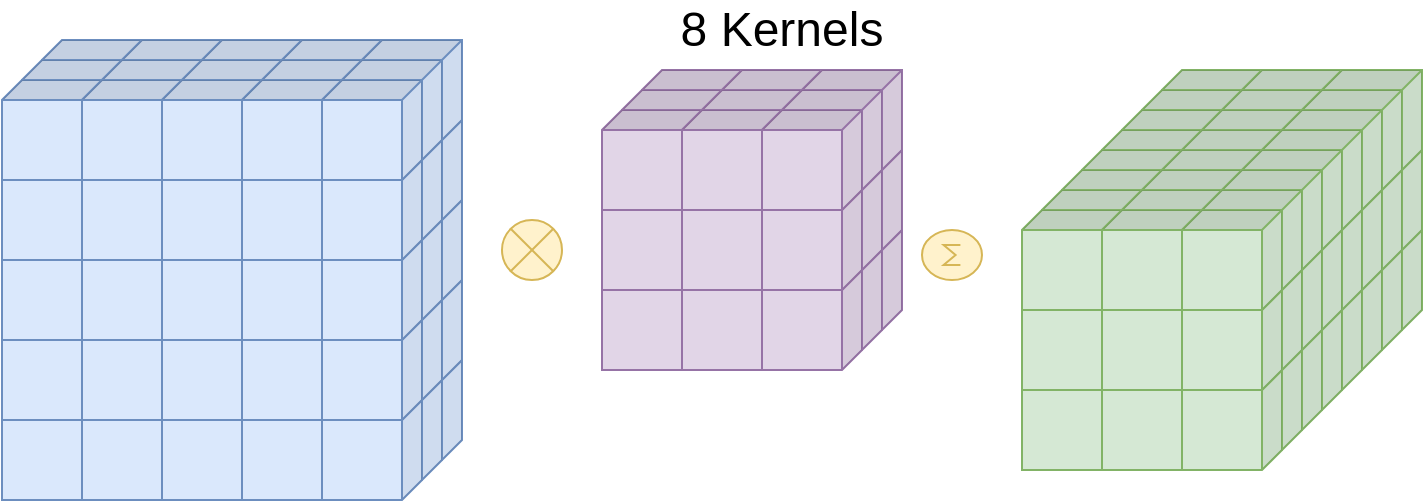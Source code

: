 <mxfile version="22.1.17" type="device">
  <diagram name="Seite-1" id="zmKzF6OxXrMTUGsFJJyH">
    <mxGraphModel dx="1345" dy="816" grid="1" gridSize="10" guides="1" tooltips="1" connect="1" arrows="1" fold="1" page="1" pageScale="1" pageWidth="827" pageHeight="1169" math="0" shadow="0">
      <root>
        <mxCell id="0" />
        <mxCell id="1" parent="0" />
        <mxCell id="i4n7vAegHaeL9RhwAYNJ-2" value="" style="shape=cube;whiteSpace=wrap;html=1;boundedLbl=1;backgroundOutline=1;darkOpacity=0.05;darkOpacity2=0.1;size=10;rotation=90;fillColor=#dae8fc;strokeColor=#6c8ebf;" vertex="1" parent="1">
          <mxGeometry x="220" y="230" width="50" height="50" as="geometry" />
        </mxCell>
        <mxCell id="i4n7vAegHaeL9RhwAYNJ-3" value="" style="shape=cube;whiteSpace=wrap;html=1;boundedLbl=1;backgroundOutline=1;darkOpacity=0.05;darkOpacity2=0.1;size=10;rotation=90;fillColor=#dae8fc;strokeColor=#6c8ebf;" vertex="1" parent="1">
          <mxGeometry x="260" y="230" width="50" height="50" as="geometry" />
        </mxCell>
        <mxCell id="i4n7vAegHaeL9RhwAYNJ-4" value="" style="shape=cube;whiteSpace=wrap;html=1;boundedLbl=1;backgroundOutline=1;darkOpacity=0.05;darkOpacity2=0.1;size=10;rotation=90;fillColor=#dae8fc;strokeColor=#6c8ebf;" vertex="1" parent="1">
          <mxGeometry x="300" y="230" width="50" height="50" as="geometry" />
        </mxCell>
        <mxCell id="i4n7vAegHaeL9RhwAYNJ-5" value="" style="shape=cube;whiteSpace=wrap;html=1;boundedLbl=1;backgroundOutline=1;darkOpacity=0.05;darkOpacity2=0.1;size=10;rotation=90;fillColor=#dae8fc;strokeColor=#6c8ebf;" vertex="1" parent="1">
          <mxGeometry x="340" y="230" width="50" height="50" as="geometry" />
        </mxCell>
        <mxCell id="i4n7vAegHaeL9RhwAYNJ-6" value="" style="shape=cube;whiteSpace=wrap;html=1;boundedLbl=1;backgroundOutline=1;darkOpacity=0.05;darkOpacity2=0.1;size=10;rotation=90;fillColor=#dae8fc;strokeColor=#6c8ebf;" vertex="1" parent="1">
          <mxGeometry x="380" y="230" width="50" height="50" as="geometry" />
        </mxCell>
        <mxCell id="i4n7vAegHaeL9RhwAYNJ-7" value="" style="shape=cube;whiteSpace=wrap;html=1;boundedLbl=1;backgroundOutline=1;darkOpacity=0.05;darkOpacity2=0.1;size=10;rotation=90;fillColor=#dae8fc;strokeColor=#6c8ebf;" vertex="1" parent="1">
          <mxGeometry x="220" y="190" width="50" height="50" as="geometry" />
        </mxCell>
        <mxCell id="i4n7vAegHaeL9RhwAYNJ-8" value="" style="shape=cube;whiteSpace=wrap;html=1;boundedLbl=1;backgroundOutline=1;darkOpacity=0.05;darkOpacity2=0.1;size=10;rotation=90;fillColor=#dae8fc;strokeColor=#6c8ebf;" vertex="1" parent="1">
          <mxGeometry x="260" y="190" width="50" height="50" as="geometry" />
        </mxCell>
        <mxCell id="i4n7vAegHaeL9RhwAYNJ-9" value="" style="shape=cube;whiteSpace=wrap;html=1;boundedLbl=1;backgroundOutline=1;darkOpacity=0.05;darkOpacity2=0.1;size=10;rotation=90;fillColor=#dae8fc;strokeColor=#6c8ebf;" vertex="1" parent="1">
          <mxGeometry x="300" y="190" width="50" height="50" as="geometry" />
        </mxCell>
        <mxCell id="i4n7vAegHaeL9RhwAYNJ-10" value="" style="shape=cube;whiteSpace=wrap;html=1;boundedLbl=1;backgroundOutline=1;darkOpacity=0.05;darkOpacity2=0.1;size=10;rotation=90;fillColor=#dae8fc;strokeColor=#6c8ebf;" vertex="1" parent="1">
          <mxGeometry x="340" y="190" width="50" height="50" as="geometry" />
        </mxCell>
        <mxCell id="i4n7vAegHaeL9RhwAYNJ-11" value="" style="shape=cube;whiteSpace=wrap;html=1;boundedLbl=1;backgroundOutline=1;darkOpacity=0.05;darkOpacity2=0.1;size=10;rotation=90;fillColor=#dae8fc;strokeColor=#6c8ebf;" vertex="1" parent="1">
          <mxGeometry x="380" y="190" width="50" height="50" as="geometry" />
        </mxCell>
        <mxCell id="i4n7vAegHaeL9RhwAYNJ-12" value="" style="shape=cube;whiteSpace=wrap;html=1;boundedLbl=1;backgroundOutline=1;darkOpacity=0.05;darkOpacity2=0.1;size=10;rotation=90;fillColor=#dae8fc;strokeColor=#6c8ebf;" vertex="1" parent="1">
          <mxGeometry x="220" y="150" width="50" height="50" as="geometry" />
        </mxCell>
        <mxCell id="i4n7vAegHaeL9RhwAYNJ-13" value="" style="shape=cube;whiteSpace=wrap;html=1;boundedLbl=1;backgroundOutline=1;darkOpacity=0.05;darkOpacity2=0.1;size=10;rotation=90;fillColor=#dae8fc;strokeColor=#6c8ebf;" vertex="1" parent="1">
          <mxGeometry x="260" y="150" width="50" height="50" as="geometry" />
        </mxCell>
        <mxCell id="i4n7vAegHaeL9RhwAYNJ-14" value="" style="shape=cube;whiteSpace=wrap;html=1;boundedLbl=1;backgroundOutline=1;darkOpacity=0.05;darkOpacity2=0.1;size=10;rotation=90;fillColor=#dae8fc;strokeColor=#6c8ebf;" vertex="1" parent="1">
          <mxGeometry x="300" y="150" width="50" height="50" as="geometry" />
        </mxCell>
        <mxCell id="i4n7vAegHaeL9RhwAYNJ-15" value="" style="shape=cube;whiteSpace=wrap;html=1;boundedLbl=1;backgroundOutline=1;darkOpacity=0.05;darkOpacity2=0.1;size=10;rotation=90;fillColor=#dae8fc;strokeColor=#6c8ebf;" vertex="1" parent="1">
          <mxGeometry x="340" y="150" width="50" height="50" as="geometry" />
        </mxCell>
        <mxCell id="i4n7vAegHaeL9RhwAYNJ-16" value="" style="shape=cube;whiteSpace=wrap;html=1;boundedLbl=1;backgroundOutline=1;darkOpacity=0.05;darkOpacity2=0.1;size=10;rotation=90;fillColor=#dae8fc;strokeColor=#6c8ebf;" vertex="1" parent="1">
          <mxGeometry x="380" y="150" width="50" height="50" as="geometry" />
        </mxCell>
        <mxCell id="i4n7vAegHaeL9RhwAYNJ-17" value="" style="shape=cube;whiteSpace=wrap;html=1;boundedLbl=1;backgroundOutline=1;darkOpacity=0.05;darkOpacity2=0.1;size=10;rotation=90;fillColor=#dae8fc;strokeColor=#6c8ebf;" vertex="1" parent="1">
          <mxGeometry x="220" y="110" width="50" height="50" as="geometry" />
        </mxCell>
        <mxCell id="i4n7vAegHaeL9RhwAYNJ-18" value="" style="shape=cube;whiteSpace=wrap;html=1;boundedLbl=1;backgroundOutline=1;darkOpacity=0.05;darkOpacity2=0.1;size=10;rotation=90;fillColor=#dae8fc;strokeColor=#6c8ebf;" vertex="1" parent="1">
          <mxGeometry x="260" y="110" width="50" height="50" as="geometry" />
        </mxCell>
        <mxCell id="i4n7vAegHaeL9RhwAYNJ-19" value="" style="shape=cube;whiteSpace=wrap;html=1;boundedLbl=1;backgroundOutline=1;darkOpacity=0.05;darkOpacity2=0.1;size=10;rotation=90;fillColor=#dae8fc;strokeColor=#6c8ebf;" vertex="1" parent="1">
          <mxGeometry x="300" y="110" width="50" height="50" as="geometry" />
        </mxCell>
        <mxCell id="i4n7vAegHaeL9RhwAYNJ-20" value="" style="shape=cube;whiteSpace=wrap;html=1;boundedLbl=1;backgroundOutline=1;darkOpacity=0.05;darkOpacity2=0.1;size=10;rotation=90;fillColor=#dae8fc;strokeColor=#6c8ebf;" vertex="1" parent="1">
          <mxGeometry x="340" y="110" width="50" height="50" as="geometry" />
        </mxCell>
        <mxCell id="i4n7vAegHaeL9RhwAYNJ-21" value="" style="shape=cube;whiteSpace=wrap;html=1;boundedLbl=1;backgroundOutline=1;darkOpacity=0.05;darkOpacity2=0.1;size=10;rotation=90;fillColor=#dae8fc;strokeColor=#6c8ebf;" vertex="1" parent="1">
          <mxGeometry x="380" y="110" width="50" height="50" as="geometry" />
        </mxCell>
        <mxCell id="i4n7vAegHaeL9RhwAYNJ-22" value="" style="shape=cube;whiteSpace=wrap;html=1;boundedLbl=1;backgroundOutline=1;darkOpacity=0.05;darkOpacity2=0.1;size=10;rotation=90;fillColor=#dae8fc;strokeColor=#6c8ebf;" vertex="1" parent="1">
          <mxGeometry x="220" y="70" width="50" height="50" as="geometry" />
        </mxCell>
        <mxCell id="i4n7vAegHaeL9RhwAYNJ-23" value="" style="shape=cube;whiteSpace=wrap;html=1;boundedLbl=1;backgroundOutline=1;darkOpacity=0.05;darkOpacity2=0.1;size=10;rotation=90;fillColor=#dae8fc;strokeColor=#6c8ebf;" vertex="1" parent="1">
          <mxGeometry x="260" y="70" width="50" height="50" as="geometry" />
        </mxCell>
        <mxCell id="i4n7vAegHaeL9RhwAYNJ-24" value="" style="shape=cube;whiteSpace=wrap;html=1;boundedLbl=1;backgroundOutline=1;darkOpacity=0.05;darkOpacity2=0.1;size=10;rotation=90;fillColor=#dae8fc;strokeColor=#6c8ebf;" vertex="1" parent="1">
          <mxGeometry x="300" y="70" width="50" height="50" as="geometry" />
        </mxCell>
        <mxCell id="i4n7vAegHaeL9RhwAYNJ-25" value="" style="shape=cube;whiteSpace=wrap;html=1;boundedLbl=1;backgroundOutline=1;darkOpacity=0.05;darkOpacity2=0.1;size=10;rotation=90;fillColor=#dae8fc;strokeColor=#6c8ebf;" vertex="1" parent="1">
          <mxGeometry x="340" y="70" width="50" height="50" as="geometry" />
        </mxCell>
        <mxCell id="i4n7vAegHaeL9RhwAYNJ-26" value="" style="shape=cube;whiteSpace=wrap;html=1;boundedLbl=1;backgroundOutline=1;darkOpacity=0.05;darkOpacity2=0.1;size=10;rotation=90;fillColor=#dae8fc;strokeColor=#6c8ebf;" vertex="1" parent="1">
          <mxGeometry x="380" y="70" width="50" height="50" as="geometry" />
        </mxCell>
        <mxCell id="i4n7vAegHaeL9RhwAYNJ-27" value="" style="shape=cube;whiteSpace=wrap;html=1;boundedLbl=1;backgroundOutline=1;darkOpacity=0.05;darkOpacity2=0.1;size=10;rotation=90;fillColor=#dae8fc;strokeColor=#6c8ebf;" vertex="1" parent="1">
          <mxGeometry x="210" y="240" width="50" height="50" as="geometry" />
        </mxCell>
        <mxCell id="i4n7vAegHaeL9RhwAYNJ-28" value="" style="shape=cube;whiteSpace=wrap;html=1;boundedLbl=1;backgroundOutline=1;darkOpacity=0.05;darkOpacity2=0.1;size=10;rotation=90;fillColor=#dae8fc;strokeColor=#6c8ebf;" vertex="1" parent="1">
          <mxGeometry x="250" y="240" width="50" height="50" as="geometry" />
        </mxCell>
        <mxCell id="i4n7vAegHaeL9RhwAYNJ-29" value="" style="shape=cube;whiteSpace=wrap;html=1;boundedLbl=1;backgroundOutline=1;darkOpacity=0.05;darkOpacity2=0.1;size=10;rotation=90;fillColor=#dae8fc;strokeColor=#6c8ebf;" vertex="1" parent="1">
          <mxGeometry x="290" y="240" width="50" height="50" as="geometry" />
        </mxCell>
        <mxCell id="i4n7vAegHaeL9RhwAYNJ-30" value="" style="shape=cube;whiteSpace=wrap;html=1;boundedLbl=1;backgroundOutline=1;darkOpacity=0.05;darkOpacity2=0.1;size=10;rotation=90;fillColor=#dae8fc;strokeColor=#6c8ebf;" vertex="1" parent="1">
          <mxGeometry x="330" y="240" width="50" height="50" as="geometry" />
        </mxCell>
        <mxCell id="i4n7vAegHaeL9RhwAYNJ-31" value="" style="shape=cube;whiteSpace=wrap;html=1;boundedLbl=1;backgroundOutline=1;darkOpacity=0.05;darkOpacity2=0.1;size=10;rotation=90;fillColor=#dae8fc;strokeColor=#6c8ebf;" vertex="1" parent="1">
          <mxGeometry x="370" y="240" width="50" height="50" as="geometry" />
        </mxCell>
        <mxCell id="i4n7vAegHaeL9RhwAYNJ-32" value="" style="shape=cube;whiteSpace=wrap;html=1;boundedLbl=1;backgroundOutline=1;darkOpacity=0.05;darkOpacity2=0.1;size=10;rotation=90;fillColor=#dae8fc;strokeColor=#6c8ebf;" vertex="1" parent="1">
          <mxGeometry x="210" y="200" width="50" height="50" as="geometry" />
        </mxCell>
        <mxCell id="i4n7vAegHaeL9RhwAYNJ-33" value="" style="shape=cube;whiteSpace=wrap;html=1;boundedLbl=1;backgroundOutline=1;darkOpacity=0.05;darkOpacity2=0.1;size=10;rotation=90;fillColor=#dae8fc;strokeColor=#6c8ebf;" vertex="1" parent="1">
          <mxGeometry x="250" y="200" width="50" height="50" as="geometry" />
        </mxCell>
        <mxCell id="i4n7vAegHaeL9RhwAYNJ-34" value="" style="shape=cube;whiteSpace=wrap;html=1;boundedLbl=1;backgroundOutline=1;darkOpacity=0.05;darkOpacity2=0.1;size=10;rotation=90;fillColor=#dae8fc;strokeColor=#6c8ebf;" vertex="1" parent="1">
          <mxGeometry x="290" y="200" width="50" height="50" as="geometry" />
        </mxCell>
        <mxCell id="i4n7vAegHaeL9RhwAYNJ-35" value="" style="shape=cube;whiteSpace=wrap;html=1;boundedLbl=1;backgroundOutline=1;darkOpacity=0.05;darkOpacity2=0.1;size=10;rotation=90;fillColor=#dae8fc;strokeColor=#6c8ebf;" vertex="1" parent="1">
          <mxGeometry x="330" y="200" width="50" height="50" as="geometry" />
        </mxCell>
        <mxCell id="i4n7vAegHaeL9RhwAYNJ-36" value="" style="shape=cube;whiteSpace=wrap;html=1;boundedLbl=1;backgroundOutline=1;darkOpacity=0.05;darkOpacity2=0.1;size=10;rotation=90;fillColor=#dae8fc;strokeColor=#6c8ebf;" vertex="1" parent="1">
          <mxGeometry x="370" y="200" width="50" height="50" as="geometry" />
        </mxCell>
        <mxCell id="i4n7vAegHaeL9RhwAYNJ-37" value="" style="shape=cube;whiteSpace=wrap;html=1;boundedLbl=1;backgroundOutline=1;darkOpacity=0.05;darkOpacity2=0.1;size=10;rotation=90;fillColor=#dae8fc;strokeColor=#6c8ebf;" vertex="1" parent="1">
          <mxGeometry x="210" y="160" width="50" height="50" as="geometry" />
        </mxCell>
        <mxCell id="i4n7vAegHaeL9RhwAYNJ-38" value="" style="shape=cube;whiteSpace=wrap;html=1;boundedLbl=1;backgroundOutline=1;darkOpacity=0.05;darkOpacity2=0.1;size=10;rotation=90;fillColor=#dae8fc;strokeColor=#6c8ebf;" vertex="1" parent="1">
          <mxGeometry x="250" y="160" width="50" height="50" as="geometry" />
        </mxCell>
        <mxCell id="i4n7vAegHaeL9RhwAYNJ-39" value="" style="shape=cube;whiteSpace=wrap;html=1;boundedLbl=1;backgroundOutline=1;darkOpacity=0.05;darkOpacity2=0.1;size=10;rotation=90;fillColor=#dae8fc;strokeColor=#6c8ebf;" vertex="1" parent="1">
          <mxGeometry x="290" y="160" width="50" height="50" as="geometry" />
        </mxCell>
        <mxCell id="i4n7vAegHaeL9RhwAYNJ-40" value="" style="shape=cube;whiteSpace=wrap;html=1;boundedLbl=1;backgroundOutline=1;darkOpacity=0.05;darkOpacity2=0.1;size=10;rotation=90;fillColor=#dae8fc;strokeColor=#6c8ebf;" vertex="1" parent="1">
          <mxGeometry x="330" y="160" width="50" height="50" as="geometry" />
        </mxCell>
        <mxCell id="i4n7vAegHaeL9RhwAYNJ-41" value="" style="shape=cube;whiteSpace=wrap;html=1;boundedLbl=1;backgroundOutline=1;darkOpacity=0.05;darkOpacity2=0.1;size=10;rotation=90;fillColor=#dae8fc;strokeColor=#6c8ebf;" vertex="1" parent="1">
          <mxGeometry x="370" y="160" width="50" height="50" as="geometry" />
        </mxCell>
        <mxCell id="i4n7vAegHaeL9RhwAYNJ-42" value="" style="shape=cube;whiteSpace=wrap;html=1;boundedLbl=1;backgroundOutline=1;darkOpacity=0.05;darkOpacity2=0.1;size=10;rotation=90;fillColor=#dae8fc;strokeColor=#6c8ebf;" vertex="1" parent="1">
          <mxGeometry x="210" y="120" width="50" height="50" as="geometry" />
        </mxCell>
        <mxCell id="i4n7vAegHaeL9RhwAYNJ-43" value="" style="shape=cube;whiteSpace=wrap;html=1;boundedLbl=1;backgroundOutline=1;darkOpacity=0.05;darkOpacity2=0.1;size=10;rotation=90;fillColor=#dae8fc;strokeColor=#6c8ebf;" vertex="1" parent="1">
          <mxGeometry x="250" y="120" width="50" height="50" as="geometry" />
        </mxCell>
        <mxCell id="i4n7vAegHaeL9RhwAYNJ-44" value="" style="shape=cube;whiteSpace=wrap;html=1;boundedLbl=1;backgroundOutline=1;darkOpacity=0.05;darkOpacity2=0.1;size=10;rotation=90;fillColor=#dae8fc;strokeColor=#6c8ebf;" vertex="1" parent="1">
          <mxGeometry x="290" y="120" width="50" height="50" as="geometry" />
        </mxCell>
        <mxCell id="i4n7vAegHaeL9RhwAYNJ-45" value="" style="shape=cube;whiteSpace=wrap;html=1;boundedLbl=1;backgroundOutline=1;darkOpacity=0.05;darkOpacity2=0.1;size=10;rotation=90;fillColor=#dae8fc;strokeColor=#6c8ebf;" vertex="1" parent="1">
          <mxGeometry x="330" y="120" width="50" height="50" as="geometry" />
        </mxCell>
        <mxCell id="i4n7vAegHaeL9RhwAYNJ-46" value="" style="shape=cube;whiteSpace=wrap;html=1;boundedLbl=1;backgroundOutline=1;darkOpacity=0.05;darkOpacity2=0.1;size=10;rotation=90;fillColor=#dae8fc;strokeColor=#6c8ebf;" vertex="1" parent="1">
          <mxGeometry x="370" y="120" width="50" height="50" as="geometry" />
        </mxCell>
        <mxCell id="i4n7vAegHaeL9RhwAYNJ-47" value="" style="shape=cube;whiteSpace=wrap;html=1;boundedLbl=1;backgroundOutline=1;darkOpacity=0.05;darkOpacity2=0.1;size=10;rotation=90;fillColor=#dae8fc;strokeColor=#6c8ebf;" vertex="1" parent="1">
          <mxGeometry x="210" y="80" width="50" height="50" as="geometry" />
        </mxCell>
        <mxCell id="i4n7vAegHaeL9RhwAYNJ-48" value="" style="shape=cube;whiteSpace=wrap;html=1;boundedLbl=1;backgroundOutline=1;darkOpacity=0.05;darkOpacity2=0.1;size=10;rotation=90;fillColor=#dae8fc;strokeColor=#6c8ebf;" vertex="1" parent="1">
          <mxGeometry x="250" y="80" width="50" height="50" as="geometry" />
        </mxCell>
        <mxCell id="i4n7vAegHaeL9RhwAYNJ-49" value="" style="shape=cube;whiteSpace=wrap;html=1;boundedLbl=1;backgroundOutline=1;darkOpacity=0.05;darkOpacity2=0.1;size=10;rotation=90;fillColor=#dae8fc;strokeColor=#6c8ebf;" vertex="1" parent="1">
          <mxGeometry x="290" y="80" width="50" height="50" as="geometry" />
        </mxCell>
        <mxCell id="i4n7vAegHaeL9RhwAYNJ-50" value="" style="shape=cube;whiteSpace=wrap;html=1;boundedLbl=1;backgroundOutline=1;darkOpacity=0.05;darkOpacity2=0.1;size=10;rotation=90;fillColor=#dae8fc;strokeColor=#6c8ebf;" vertex="1" parent="1">
          <mxGeometry x="330" y="80" width="50" height="50" as="geometry" />
        </mxCell>
        <mxCell id="i4n7vAegHaeL9RhwAYNJ-51" value="" style="shape=cube;whiteSpace=wrap;html=1;boundedLbl=1;backgroundOutline=1;darkOpacity=0.05;darkOpacity2=0.1;size=10;rotation=90;fillColor=#dae8fc;strokeColor=#6c8ebf;" vertex="1" parent="1">
          <mxGeometry x="370" y="80" width="50" height="50" as="geometry" />
        </mxCell>
        <mxCell id="i4n7vAegHaeL9RhwAYNJ-52" value="" style="shape=cube;whiteSpace=wrap;html=1;boundedLbl=1;backgroundOutline=1;darkOpacity=0.05;darkOpacity2=0.1;size=10;rotation=90;fillColor=#dae8fc;strokeColor=#6c8ebf;" vertex="1" parent="1">
          <mxGeometry x="200" y="250" width="50" height="50" as="geometry" />
        </mxCell>
        <mxCell id="i4n7vAegHaeL9RhwAYNJ-53" value="" style="shape=cube;whiteSpace=wrap;html=1;boundedLbl=1;backgroundOutline=1;darkOpacity=0.05;darkOpacity2=0.1;size=10;rotation=90;fillColor=#dae8fc;strokeColor=#6c8ebf;" vertex="1" parent="1">
          <mxGeometry x="240" y="250" width="50" height="50" as="geometry" />
        </mxCell>
        <mxCell id="i4n7vAegHaeL9RhwAYNJ-54" value="" style="shape=cube;whiteSpace=wrap;html=1;boundedLbl=1;backgroundOutline=1;darkOpacity=0.05;darkOpacity2=0.1;size=10;rotation=90;fillColor=#dae8fc;strokeColor=#6c8ebf;" vertex="1" parent="1">
          <mxGeometry x="280" y="250" width="50" height="50" as="geometry" />
        </mxCell>
        <mxCell id="i4n7vAegHaeL9RhwAYNJ-55" value="" style="shape=cube;whiteSpace=wrap;html=1;boundedLbl=1;backgroundOutline=1;darkOpacity=0.05;darkOpacity2=0.1;size=10;rotation=90;fillColor=#dae8fc;strokeColor=#6c8ebf;" vertex="1" parent="1">
          <mxGeometry x="320" y="250" width="50" height="50" as="geometry" />
        </mxCell>
        <mxCell id="i4n7vAegHaeL9RhwAYNJ-56" value="" style="shape=cube;whiteSpace=wrap;html=1;boundedLbl=1;backgroundOutline=1;darkOpacity=0.05;darkOpacity2=0.1;size=10;rotation=90;fillColor=#dae8fc;strokeColor=#6c8ebf;" vertex="1" parent="1">
          <mxGeometry x="360" y="250" width="50" height="50" as="geometry" />
        </mxCell>
        <mxCell id="i4n7vAegHaeL9RhwAYNJ-57" value="" style="shape=cube;whiteSpace=wrap;html=1;boundedLbl=1;backgroundOutline=1;darkOpacity=0.05;darkOpacity2=0.1;size=10;rotation=90;fillColor=#dae8fc;strokeColor=#6c8ebf;" vertex="1" parent="1">
          <mxGeometry x="200" y="210" width="50" height="50" as="geometry" />
        </mxCell>
        <mxCell id="i4n7vAegHaeL9RhwAYNJ-58" value="" style="shape=cube;whiteSpace=wrap;html=1;boundedLbl=1;backgroundOutline=1;darkOpacity=0.05;darkOpacity2=0.1;size=10;rotation=90;fillColor=#dae8fc;strokeColor=#6c8ebf;" vertex="1" parent="1">
          <mxGeometry x="240" y="210" width="50" height="50" as="geometry" />
        </mxCell>
        <mxCell id="i4n7vAegHaeL9RhwAYNJ-59" value="" style="shape=cube;whiteSpace=wrap;html=1;boundedLbl=1;backgroundOutline=1;darkOpacity=0.05;darkOpacity2=0.1;size=10;rotation=90;fillColor=#dae8fc;strokeColor=#6c8ebf;" vertex="1" parent="1">
          <mxGeometry x="280" y="210" width="50" height="50" as="geometry" />
        </mxCell>
        <mxCell id="i4n7vAegHaeL9RhwAYNJ-60" value="" style="shape=cube;whiteSpace=wrap;html=1;boundedLbl=1;backgroundOutline=1;darkOpacity=0.05;darkOpacity2=0.1;size=10;rotation=90;fillColor=#dae8fc;strokeColor=#6c8ebf;" vertex="1" parent="1">
          <mxGeometry x="320" y="210" width="50" height="50" as="geometry" />
        </mxCell>
        <mxCell id="i4n7vAegHaeL9RhwAYNJ-61" value="" style="shape=cube;whiteSpace=wrap;html=1;boundedLbl=1;backgroundOutline=1;darkOpacity=0.05;darkOpacity2=0.1;size=10;rotation=90;fillColor=#dae8fc;strokeColor=#6c8ebf;" vertex="1" parent="1">
          <mxGeometry x="360" y="210" width="50" height="50" as="geometry" />
        </mxCell>
        <mxCell id="i4n7vAegHaeL9RhwAYNJ-62" value="" style="shape=cube;whiteSpace=wrap;html=1;boundedLbl=1;backgroundOutline=1;darkOpacity=0.05;darkOpacity2=0.1;size=10;rotation=90;fillColor=#dae8fc;strokeColor=#6c8ebf;" vertex="1" parent="1">
          <mxGeometry x="200" y="170" width="50" height="50" as="geometry" />
        </mxCell>
        <mxCell id="i4n7vAegHaeL9RhwAYNJ-63" value="" style="shape=cube;whiteSpace=wrap;html=1;boundedLbl=1;backgroundOutline=1;darkOpacity=0.05;darkOpacity2=0.1;size=10;rotation=90;fillColor=#dae8fc;strokeColor=#6c8ebf;" vertex="1" parent="1">
          <mxGeometry x="240" y="170" width="50" height="50" as="geometry" />
        </mxCell>
        <mxCell id="i4n7vAegHaeL9RhwAYNJ-64" value="" style="shape=cube;whiteSpace=wrap;html=1;boundedLbl=1;backgroundOutline=1;darkOpacity=0.05;darkOpacity2=0.1;size=10;rotation=90;fillColor=#dae8fc;strokeColor=#6c8ebf;" vertex="1" parent="1">
          <mxGeometry x="280" y="170" width="50" height="50" as="geometry" />
        </mxCell>
        <mxCell id="i4n7vAegHaeL9RhwAYNJ-65" value="" style="shape=cube;whiteSpace=wrap;html=1;boundedLbl=1;backgroundOutline=1;darkOpacity=0.05;darkOpacity2=0.1;size=10;rotation=90;fillColor=#dae8fc;strokeColor=#6c8ebf;" vertex="1" parent="1">
          <mxGeometry x="320" y="170" width="50" height="50" as="geometry" />
        </mxCell>
        <mxCell id="i4n7vAegHaeL9RhwAYNJ-66" value="" style="shape=cube;whiteSpace=wrap;html=1;boundedLbl=1;backgroundOutline=1;darkOpacity=0.05;darkOpacity2=0.1;size=10;rotation=90;fillColor=#dae8fc;strokeColor=#6c8ebf;" vertex="1" parent="1">
          <mxGeometry x="360" y="170" width="50" height="50" as="geometry" />
        </mxCell>
        <mxCell id="i4n7vAegHaeL9RhwAYNJ-67" value="" style="shape=cube;whiteSpace=wrap;html=1;boundedLbl=1;backgroundOutline=1;darkOpacity=0.05;darkOpacity2=0.1;size=10;rotation=90;fillColor=#dae8fc;strokeColor=#6c8ebf;" vertex="1" parent="1">
          <mxGeometry x="200" y="130" width="50" height="50" as="geometry" />
        </mxCell>
        <mxCell id="i4n7vAegHaeL9RhwAYNJ-68" value="" style="shape=cube;whiteSpace=wrap;html=1;boundedLbl=1;backgroundOutline=1;darkOpacity=0.05;darkOpacity2=0.1;size=10;rotation=90;fillColor=#dae8fc;strokeColor=#6c8ebf;" vertex="1" parent="1">
          <mxGeometry x="240" y="130" width="50" height="50" as="geometry" />
        </mxCell>
        <mxCell id="i4n7vAegHaeL9RhwAYNJ-69" value="" style="shape=cube;whiteSpace=wrap;html=1;boundedLbl=1;backgroundOutline=1;darkOpacity=0.05;darkOpacity2=0.1;size=10;rotation=90;fillColor=#dae8fc;strokeColor=#6c8ebf;" vertex="1" parent="1">
          <mxGeometry x="280" y="130" width="50" height="50" as="geometry" />
        </mxCell>
        <mxCell id="i4n7vAegHaeL9RhwAYNJ-70" value="" style="shape=cube;whiteSpace=wrap;html=1;boundedLbl=1;backgroundOutline=1;darkOpacity=0.05;darkOpacity2=0.1;size=10;rotation=90;fillColor=#dae8fc;strokeColor=#6c8ebf;" vertex="1" parent="1">
          <mxGeometry x="320" y="130" width="50" height="50" as="geometry" />
        </mxCell>
        <mxCell id="i4n7vAegHaeL9RhwAYNJ-71" value="" style="shape=cube;whiteSpace=wrap;html=1;boundedLbl=1;backgroundOutline=1;darkOpacity=0.05;darkOpacity2=0.1;size=10;rotation=90;fillColor=#dae8fc;strokeColor=#6c8ebf;" vertex="1" parent="1">
          <mxGeometry x="360" y="130" width="50" height="50" as="geometry" />
        </mxCell>
        <mxCell id="i4n7vAegHaeL9RhwAYNJ-72" value="" style="shape=cube;whiteSpace=wrap;html=1;boundedLbl=1;backgroundOutline=1;darkOpacity=0.05;darkOpacity2=0.1;size=10;rotation=90;fillColor=#dae8fc;strokeColor=#6c8ebf;" vertex="1" parent="1">
          <mxGeometry x="200" y="90" width="50" height="50" as="geometry" />
        </mxCell>
        <mxCell id="i4n7vAegHaeL9RhwAYNJ-73" value="" style="shape=cube;whiteSpace=wrap;html=1;boundedLbl=1;backgroundOutline=1;darkOpacity=0.05;darkOpacity2=0.1;size=10;rotation=90;fillColor=#dae8fc;strokeColor=#6c8ebf;" vertex="1" parent="1">
          <mxGeometry x="240" y="90" width="50" height="50" as="geometry" />
        </mxCell>
        <mxCell id="i4n7vAegHaeL9RhwAYNJ-74" value="" style="shape=cube;whiteSpace=wrap;html=1;boundedLbl=1;backgroundOutline=1;darkOpacity=0.05;darkOpacity2=0.1;size=10;rotation=90;fillColor=#dae8fc;strokeColor=#6c8ebf;" vertex="1" parent="1">
          <mxGeometry x="280" y="90" width="50" height="50" as="geometry" />
        </mxCell>
        <mxCell id="i4n7vAegHaeL9RhwAYNJ-75" value="" style="shape=cube;whiteSpace=wrap;html=1;boundedLbl=1;backgroundOutline=1;darkOpacity=0.05;darkOpacity2=0.1;size=10;rotation=90;fillColor=#dae8fc;strokeColor=#6c8ebf;" vertex="1" parent="1">
          <mxGeometry x="320" y="90" width="50" height="50" as="geometry" />
        </mxCell>
        <mxCell id="i4n7vAegHaeL9RhwAYNJ-76" value="" style="shape=cube;whiteSpace=wrap;html=1;boundedLbl=1;backgroundOutline=1;darkOpacity=0.05;darkOpacity2=0.1;size=10;rotation=90;fillColor=#dae8fc;strokeColor=#6c8ebf;" vertex="1" parent="1">
          <mxGeometry x="360" y="90" width="50" height="50" as="geometry" />
        </mxCell>
        <mxCell id="i4n7vAegHaeL9RhwAYNJ-104" value="" style="shape=cube;whiteSpace=wrap;html=1;boundedLbl=1;backgroundOutline=1;darkOpacity=0.05;darkOpacity2=0.1;size=10;rotation=90;fillColor=#e1d5e7;strokeColor=#9673a6;" vertex="1" parent="1">
          <mxGeometry x="520" y="165" width="50" height="50" as="geometry" />
        </mxCell>
        <mxCell id="i4n7vAegHaeL9RhwAYNJ-105" value="" style="shape=cube;whiteSpace=wrap;html=1;boundedLbl=1;backgroundOutline=1;darkOpacity=0.05;darkOpacity2=0.1;size=10;rotation=90;fillColor=#e1d5e7;strokeColor=#9673a6;" vertex="1" parent="1">
          <mxGeometry x="560" y="165" width="50" height="50" as="geometry" />
        </mxCell>
        <mxCell id="i4n7vAegHaeL9RhwAYNJ-106" value="" style="shape=cube;whiteSpace=wrap;html=1;boundedLbl=1;backgroundOutline=1;darkOpacity=0.05;darkOpacity2=0.1;size=10;rotation=90;fillColor=#e1d5e7;strokeColor=#9673a6;" vertex="1" parent="1">
          <mxGeometry x="600" y="165" width="50" height="50" as="geometry" />
        </mxCell>
        <mxCell id="i4n7vAegHaeL9RhwAYNJ-107" value="" style="shape=cube;whiteSpace=wrap;html=1;boundedLbl=1;backgroundOutline=1;darkOpacity=0.05;darkOpacity2=0.1;size=10;rotation=90;fillColor=#e1d5e7;strokeColor=#9673a6;" vertex="1" parent="1">
          <mxGeometry x="520" y="125" width="50" height="50" as="geometry" />
        </mxCell>
        <mxCell id="i4n7vAegHaeL9RhwAYNJ-108" value="" style="shape=cube;whiteSpace=wrap;html=1;boundedLbl=1;backgroundOutline=1;darkOpacity=0.05;darkOpacity2=0.1;size=10;rotation=90;fillColor=#e1d5e7;strokeColor=#9673a6;" vertex="1" parent="1">
          <mxGeometry x="560" y="125" width="50" height="50" as="geometry" />
        </mxCell>
        <mxCell id="i4n7vAegHaeL9RhwAYNJ-109" value="" style="shape=cube;whiteSpace=wrap;html=1;boundedLbl=1;backgroundOutline=1;darkOpacity=0.05;darkOpacity2=0.1;size=10;rotation=90;fillColor=#e1d5e7;strokeColor=#9673a6;" vertex="1" parent="1">
          <mxGeometry x="600" y="125" width="50" height="50" as="geometry" />
        </mxCell>
        <mxCell id="i4n7vAegHaeL9RhwAYNJ-110" value="" style="shape=cube;whiteSpace=wrap;html=1;boundedLbl=1;backgroundOutline=1;darkOpacity=0.05;darkOpacity2=0.1;size=10;rotation=90;fillColor=#e1d5e7;strokeColor=#9673a6;" vertex="1" parent="1">
          <mxGeometry x="520" y="85" width="50" height="50" as="geometry" />
        </mxCell>
        <mxCell id="i4n7vAegHaeL9RhwAYNJ-111" value="" style="shape=cube;whiteSpace=wrap;html=1;boundedLbl=1;backgroundOutline=1;darkOpacity=0.05;darkOpacity2=0.1;size=10;rotation=90;fillColor=#e1d5e7;strokeColor=#9673a6;" vertex="1" parent="1">
          <mxGeometry x="560" y="85" width="50" height="50" as="geometry" />
        </mxCell>
        <mxCell id="i4n7vAegHaeL9RhwAYNJ-112" value="" style="shape=cube;whiteSpace=wrap;html=1;boundedLbl=1;backgroundOutline=1;darkOpacity=0.05;darkOpacity2=0.1;size=10;rotation=90;fillColor=#e1d5e7;strokeColor=#9673a6;" vertex="1" parent="1">
          <mxGeometry x="600" y="85" width="50" height="50" as="geometry" />
        </mxCell>
        <mxCell id="i4n7vAegHaeL9RhwAYNJ-113" value="" style="shape=cube;whiteSpace=wrap;html=1;boundedLbl=1;backgroundOutline=1;darkOpacity=0.05;darkOpacity2=0.1;size=10;rotation=90;fillColor=#e1d5e7;strokeColor=#9673a6;" vertex="1" parent="1">
          <mxGeometry x="510" y="175" width="50" height="50" as="geometry" />
        </mxCell>
        <mxCell id="i4n7vAegHaeL9RhwAYNJ-114" value="" style="shape=cube;whiteSpace=wrap;html=1;boundedLbl=1;backgroundOutline=1;darkOpacity=0.05;darkOpacity2=0.1;size=10;rotation=90;fillColor=#e1d5e7;strokeColor=#9673a6;" vertex="1" parent="1">
          <mxGeometry x="550" y="175" width="50" height="50" as="geometry" />
        </mxCell>
        <mxCell id="i4n7vAegHaeL9RhwAYNJ-115" value="" style="shape=cube;whiteSpace=wrap;html=1;boundedLbl=1;backgroundOutline=1;darkOpacity=0.05;darkOpacity2=0.1;size=10;rotation=90;fillColor=#e1d5e7;strokeColor=#9673a6;" vertex="1" parent="1">
          <mxGeometry x="590" y="175" width="50" height="50" as="geometry" />
        </mxCell>
        <mxCell id="i4n7vAegHaeL9RhwAYNJ-116" value="" style="shape=cube;whiteSpace=wrap;html=1;boundedLbl=1;backgroundOutline=1;darkOpacity=0.05;darkOpacity2=0.1;size=10;rotation=90;fillColor=#e1d5e7;strokeColor=#9673a6;" vertex="1" parent="1">
          <mxGeometry x="510" y="135" width="50" height="50" as="geometry" />
        </mxCell>
        <mxCell id="i4n7vAegHaeL9RhwAYNJ-117" value="" style="shape=cube;whiteSpace=wrap;html=1;boundedLbl=1;backgroundOutline=1;darkOpacity=0.05;darkOpacity2=0.1;size=10;rotation=90;fillColor=#e1d5e7;strokeColor=#9673a6;" vertex="1" parent="1">
          <mxGeometry x="550" y="135" width="50" height="50" as="geometry" />
        </mxCell>
        <mxCell id="i4n7vAegHaeL9RhwAYNJ-118" value="" style="shape=cube;whiteSpace=wrap;html=1;boundedLbl=1;backgroundOutline=1;darkOpacity=0.05;darkOpacity2=0.1;size=10;rotation=90;fillColor=#e1d5e7;strokeColor=#9673a6;" vertex="1" parent="1">
          <mxGeometry x="590" y="135" width="50" height="50" as="geometry" />
        </mxCell>
        <mxCell id="i4n7vAegHaeL9RhwAYNJ-119" value="" style="shape=cube;whiteSpace=wrap;html=1;boundedLbl=1;backgroundOutline=1;darkOpacity=0.05;darkOpacity2=0.1;size=10;rotation=90;fillColor=#e1d5e7;strokeColor=#9673a6;" vertex="1" parent="1">
          <mxGeometry x="510" y="95" width="50" height="50" as="geometry" />
        </mxCell>
        <mxCell id="i4n7vAegHaeL9RhwAYNJ-120" value="" style="shape=cube;whiteSpace=wrap;html=1;boundedLbl=1;backgroundOutline=1;darkOpacity=0.05;darkOpacity2=0.1;size=10;rotation=90;fillColor=#e1d5e7;strokeColor=#9673a6;" vertex="1" parent="1">
          <mxGeometry x="550" y="95" width="50" height="50" as="geometry" />
        </mxCell>
        <mxCell id="i4n7vAegHaeL9RhwAYNJ-121" value="" style="shape=cube;whiteSpace=wrap;html=1;boundedLbl=1;backgroundOutline=1;darkOpacity=0.05;darkOpacity2=0.1;size=10;rotation=90;fillColor=#e1d5e7;strokeColor=#9673a6;" vertex="1" parent="1">
          <mxGeometry x="590" y="95" width="50" height="50" as="geometry" />
        </mxCell>
        <mxCell id="i4n7vAegHaeL9RhwAYNJ-122" value="" style="shape=cube;whiteSpace=wrap;html=1;boundedLbl=1;backgroundOutline=1;darkOpacity=0.05;darkOpacity2=0.1;size=10;rotation=90;fillColor=#e1d5e7;strokeColor=#9673a6;" vertex="1" parent="1">
          <mxGeometry x="500" y="185" width="50" height="50" as="geometry" />
        </mxCell>
        <mxCell id="i4n7vAegHaeL9RhwAYNJ-123" value="" style="shape=cube;whiteSpace=wrap;html=1;boundedLbl=1;backgroundOutline=1;darkOpacity=0.05;darkOpacity2=0.1;size=10;rotation=90;fillColor=#e1d5e7;strokeColor=#9673a6;" vertex="1" parent="1">
          <mxGeometry x="540" y="185" width="50" height="50" as="geometry" />
        </mxCell>
        <mxCell id="i4n7vAegHaeL9RhwAYNJ-124" value="" style="shape=cube;whiteSpace=wrap;html=1;boundedLbl=1;backgroundOutline=1;darkOpacity=0.05;darkOpacity2=0.1;size=10;rotation=90;fillColor=#e1d5e7;strokeColor=#9673a6;" vertex="1" parent="1">
          <mxGeometry x="580" y="185" width="50" height="50" as="geometry" />
        </mxCell>
        <mxCell id="i4n7vAegHaeL9RhwAYNJ-125" value="" style="shape=cube;whiteSpace=wrap;html=1;boundedLbl=1;backgroundOutline=1;darkOpacity=0.05;darkOpacity2=0.1;size=10;rotation=90;fillColor=#e1d5e7;strokeColor=#9673a6;" vertex="1" parent="1">
          <mxGeometry x="500" y="145" width="50" height="50" as="geometry" />
        </mxCell>
        <mxCell id="i4n7vAegHaeL9RhwAYNJ-126" value="" style="shape=cube;whiteSpace=wrap;html=1;boundedLbl=1;backgroundOutline=1;darkOpacity=0.05;darkOpacity2=0.1;size=10;rotation=90;fillColor=#e1d5e7;strokeColor=#9673a6;" vertex="1" parent="1">
          <mxGeometry x="540" y="145" width="50" height="50" as="geometry" />
        </mxCell>
        <mxCell id="i4n7vAegHaeL9RhwAYNJ-127" value="" style="shape=cube;whiteSpace=wrap;html=1;boundedLbl=1;backgroundOutline=1;darkOpacity=0.05;darkOpacity2=0.1;size=10;rotation=90;fillColor=#e1d5e7;strokeColor=#9673a6;" vertex="1" parent="1">
          <mxGeometry x="580" y="145" width="50" height="50" as="geometry" />
        </mxCell>
        <mxCell id="i4n7vAegHaeL9RhwAYNJ-128" value="" style="shape=cube;whiteSpace=wrap;html=1;boundedLbl=1;backgroundOutline=1;darkOpacity=0.05;darkOpacity2=0.1;size=10;rotation=90;fillColor=#e1d5e7;strokeColor=#9673a6;" vertex="1" parent="1">
          <mxGeometry x="500" y="105" width="50" height="50" as="geometry" />
        </mxCell>
        <mxCell id="i4n7vAegHaeL9RhwAYNJ-129" value="" style="shape=cube;whiteSpace=wrap;html=1;boundedLbl=1;backgroundOutline=1;darkOpacity=0.05;darkOpacity2=0.1;size=10;rotation=90;fillColor=#e1d5e7;strokeColor=#9673a6;" vertex="1" parent="1">
          <mxGeometry x="540" y="105" width="50" height="50" as="geometry" />
        </mxCell>
        <mxCell id="i4n7vAegHaeL9RhwAYNJ-130" value="" style="shape=cube;whiteSpace=wrap;html=1;boundedLbl=1;backgroundOutline=1;darkOpacity=0.05;darkOpacity2=0.1;size=10;rotation=90;fillColor=#e1d5e7;strokeColor=#9673a6;" vertex="1" parent="1">
          <mxGeometry x="580" y="105" width="50" height="50" as="geometry" />
        </mxCell>
        <mxCell id="i4n7vAegHaeL9RhwAYNJ-131" value="" style="shape=sumEllipse;perimeter=ellipsePerimeter;whiteSpace=wrap;html=1;backgroundOutline=1;fillColor=#fff2cc;strokeColor=#d6b656;" vertex="1" parent="1">
          <mxGeometry x="450" y="160" width="30" height="30" as="geometry" />
        </mxCell>
        <mxCell id="i4n7vAegHaeL9RhwAYNJ-132" value="" style="verticalLabelPosition=bottom;shadow=0;dashed=0;align=center;html=1;verticalAlign=top;shape=mxgraph.electrical.abstract.sum;fillColor=#fff2cc;strokeColor=#d6b656;" vertex="1" parent="1">
          <mxGeometry x="660" y="165" width="30" height="25" as="geometry" />
        </mxCell>
        <mxCell id="i4n7vAegHaeL9RhwAYNJ-142" value="" style="shape=cube;whiteSpace=wrap;html=1;boundedLbl=1;backgroundOutline=1;darkOpacity=0.05;darkOpacity2=0.1;size=10;rotation=90;fillColor=#d5e8d4;strokeColor=#82b366;" vertex="1" parent="1">
          <mxGeometry x="780" y="165" width="50" height="50" as="geometry" />
        </mxCell>
        <mxCell id="i4n7vAegHaeL9RhwAYNJ-143" value="" style="shape=cube;whiteSpace=wrap;html=1;boundedLbl=1;backgroundOutline=1;darkOpacity=0.05;darkOpacity2=0.1;size=10;rotation=90;fillColor=#d5e8d4;strokeColor=#82b366;" vertex="1" parent="1">
          <mxGeometry x="820" y="165" width="50" height="50" as="geometry" />
        </mxCell>
        <mxCell id="i4n7vAegHaeL9RhwAYNJ-144" value="" style="shape=cube;whiteSpace=wrap;html=1;boundedLbl=1;backgroundOutline=1;darkOpacity=0.05;darkOpacity2=0.1;size=10;rotation=90;fillColor=#d5e8d4;strokeColor=#82b366;" vertex="1" parent="1">
          <mxGeometry x="860" y="165" width="50" height="50" as="geometry" />
        </mxCell>
        <mxCell id="i4n7vAegHaeL9RhwAYNJ-145" value="" style="shape=cube;whiteSpace=wrap;html=1;boundedLbl=1;backgroundOutline=1;darkOpacity=0.05;darkOpacity2=0.1;size=10;rotation=90;fillColor=#d5e8d4;strokeColor=#82b366;" vertex="1" parent="1">
          <mxGeometry x="780" y="125" width="50" height="50" as="geometry" />
        </mxCell>
        <mxCell id="i4n7vAegHaeL9RhwAYNJ-146" value="" style="shape=cube;whiteSpace=wrap;html=1;boundedLbl=1;backgroundOutline=1;darkOpacity=0.05;darkOpacity2=0.1;size=10;rotation=90;fillColor=#d5e8d4;strokeColor=#82b366;" vertex="1" parent="1">
          <mxGeometry x="820" y="125" width="50" height="50" as="geometry" />
        </mxCell>
        <mxCell id="i4n7vAegHaeL9RhwAYNJ-147" value="" style="shape=cube;whiteSpace=wrap;html=1;boundedLbl=1;backgroundOutline=1;darkOpacity=0.05;darkOpacity2=0.1;size=10;rotation=90;fillColor=#d5e8d4;strokeColor=#82b366;" vertex="1" parent="1">
          <mxGeometry x="860" y="125" width="50" height="50" as="geometry" />
        </mxCell>
        <mxCell id="i4n7vAegHaeL9RhwAYNJ-148" value="" style="shape=cube;whiteSpace=wrap;html=1;boundedLbl=1;backgroundOutline=1;darkOpacity=0.05;darkOpacity2=0.1;size=10;rotation=90;fillColor=#d5e8d4;strokeColor=#82b366;" vertex="1" parent="1">
          <mxGeometry x="780" y="85" width="50" height="50" as="geometry" />
        </mxCell>
        <mxCell id="i4n7vAegHaeL9RhwAYNJ-149" value="" style="shape=cube;whiteSpace=wrap;html=1;boundedLbl=1;backgroundOutline=1;darkOpacity=0.05;darkOpacity2=0.1;size=10;rotation=90;fillColor=#d5e8d4;strokeColor=#82b366;" vertex="1" parent="1">
          <mxGeometry x="820" y="85" width="50" height="50" as="geometry" />
        </mxCell>
        <mxCell id="i4n7vAegHaeL9RhwAYNJ-150" value="" style="shape=cube;whiteSpace=wrap;html=1;boundedLbl=1;backgroundOutline=1;darkOpacity=0.05;darkOpacity2=0.1;size=10;rotation=90;fillColor=#d5e8d4;strokeColor=#82b366;" vertex="1" parent="1">
          <mxGeometry x="860" y="85" width="50" height="50" as="geometry" />
        </mxCell>
        <mxCell id="i4n7vAegHaeL9RhwAYNJ-151" value="" style="shape=cube;whiteSpace=wrap;html=1;boundedLbl=1;backgroundOutline=1;darkOpacity=0.05;darkOpacity2=0.1;size=10;rotation=90;fillColor=#d5e8d4;strokeColor=#82b366;" vertex="1" parent="1">
          <mxGeometry x="770" y="175" width="50" height="50" as="geometry" />
        </mxCell>
        <mxCell id="i4n7vAegHaeL9RhwAYNJ-152" value="" style="shape=cube;whiteSpace=wrap;html=1;boundedLbl=1;backgroundOutline=1;darkOpacity=0.05;darkOpacity2=0.1;size=10;rotation=90;fillColor=#d5e8d4;strokeColor=#82b366;" vertex="1" parent="1">
          <mxGeometry x="810" y="175" width="50" height="50" as="geometry" />
        </mxCell>
        <mxCell id="i4n7vAegHaeL9RhwAYNJ-153" value="" style="shape=cube;whiteSpace=wrap;html=1;boundedLbl=1;backgroundOutline=1;darkOpacity=0.05;darkOpacity2=0.1;size=10;rotation=90;fillColor=#d5e8d4;strokeColor=#82b366;" vertex="1" parent="1">
          <mxGeometry x="850" y="175" width="50" height="50" as="geometry" />
        </mxCell>
        <mxCell id="i4n7vAegHaeL9RhwAYNJ-154" value="" style="shape=cube;whiteSpace=wrap;html=1;boundedLbl=1;backgroundOutline=1;darkOpacity=0.05;darkOpacity2=0.1;size=10;rotation=90;fillColor=#d5e8d4;strokeColor=#82b366;" vertex="1" parent="1">
          <mxGeometry x="770" y="135" width="50" height="50" as="geometry" />
        </mxCell>
        <mxCell id="i4n7vAegHaeL9RhwAYNJ-155" value="" style="shape=cube;whiteSpace=wrap;html=1;boundedLbl=1;backgroundOutline=1;darkOpacity=0.05;darkOpacity2=0.1;size=10;rotation=90;fillColor=#d5e8d4;strokeColor=#82b366;" vertex="1" parent="1">
          <mxGeometry x="810" y="135" width="50" height="50" as="geometry" />
        </mxCell>
        <mxCell id="i4n7vAegHaeL9RhwAYNJ-156" value="" style="shape=cube;whiteSpace=wrap;html=1;boundedLbl=1;backgroundOutline=1;darkOpacity=0.05;darkOpacity2=0.1;size=10;rotation=90;fillColor=#d5e8d4;strokeColor=#82b366;" vertex="1" parent="1">
          <mxGeometry x="850" y="135" width="50" height="50" as="geometry" />
        </mxCell>
        <mxCell id="i4n7vAegHaeL9RhwAYNJ-157" value="" style="shape=cube;whiteSpace=wrap;html=1;boundedLbl=1;backgroundOutline=1;darkOpacity=0.05;darkOpacity2=0.1;size=10;rotation=90;fillColor=#d5e8d4;strokeColor=#82b366;" vertex="1" parent="1">
          <mxGeometry x="770" y="95" width="50" height="50" as="geometry" />
        </mxCell>
        <mxCell id="i4n7vAegHaeL9RhwAYNJ-158" value="" style="shape=cube;whiteSpace=wrap;html=1;boundedLbl=1;backgroundOutline=1;darkOpacity=0.05;darkOpacity2=0.1;size=10;rotation=90;fillColor=#d5e8d4;strokeColor=#82b366;" vertex="1" parent="1">
          <mxGeometry x="810" y="95" width="50" height="50" as="geometry" />
        </mxCell>
        <mxCell id="i4n7vAegHaeL9RhwAYNJ-159" value="" style="shape=cube;whiteSpace=wrap;html=1;boundedLbl=1;backgroundOutline=1;darkOpacity=0.05;darkOpacity2=0.1;size=10;rotation=90;fillColor=#d5e8d4;strokeColor=#82b366;" vertex="1" parent="1">
          <mxGeometry x="850" y="95" width="50" height="50" as="geometry" />
        </mxCell>
        <mxCell id="i4n7vAegHaeL9RhwAYNJ-160" value="" style="shape=cube;whiteSpace=wrap;html=1;boundedLbl=1;backgroundOutline=1;darkOpacity=0.05;darkOpacity2=0.1;size=10;rotation=90;fillColor=#d5e8d4;strokeColor=#82b366;" vertex="1" parent="1">
          <mxGeometry x="760" y="185" width="50" height="50" as="geometry" />
        </mxCell>
        <mxCell id="i4n7vAegHaeL9RhwAYNJ-161" value="" style="shape=cube;whiteSpace=wrap;html=1;boundedLbl=1;backgroundOutline=1;darkOpacity=0.05;darkOpacity2=0.1;size=10;rotation=90;fillColor=#d5e8d4;strokeColor=#82b366;" vertex="1" parent="1">
          <mxGeometry x="800" y="185" width="50" height="50" as="geometry" />
        </mxCell>
        <mxCell id="i4n7vAegHaeL9RhwAYNJ-162" value="" style="shape=cube;whiteSpace=wrap;html=1;boundedLbl=1;backgroundOutline=1;darkOpacity=0.05;darkOpacity2=0.1;size=10;rotation=90;fillColor=#d5e8d4;strokeColor=#82b366;" vertex="1" parent="1">
          <mxGeometry x="840" y="185" width="50" height="50" as="geometry" />
        </mxCell>
        <mxCell id="i4n7vAegHaeL9RhwAYNJ-163" value="" style="shape=cube;whiteSpace=wrap;html=1;boundedLbl=1;backgroundOutline=1;darkOpacity=0.05;darkOpacity2=0.1;size=10;rotation=90;fillColor=#d5e8d4;strokeColor=#82b366;" vertex="1" parent="1">
          <mxGeometry x="760" y="145" width="50" height="50" as="geometry" />
        </mxCell>
        <mxCell id="i4n7vAegHaeL9RhwAYNJ-164" value="" style="shape=cube;whiteSpace=wrap;html=1;boundedLbl=1;backgroundOutline=1;darkOpacity=0.05;darkOpacity2=0.1;size=10;rotation=90;fillColor=#d5e8d4;strokeColor=#82b366;" vertex="1" parent="1">
          <mxGeometry x="800" y="145" width="50" height="50" as="geometry" />
        </mxCell>
        <mxCell id="i4n7vAegHaeL9RhwAYNJ-165" value="" style="shape=cube;whiteSpace=wrap;html=1;boundedLbl=1;backgroundOutline=1;darkOpacity=0.05;darkOpacity2=0.1;size=10;rotation=90;fillColor=#d5e8d4;strokeColor=#82b366;" vertex="1" parent="1">
          <mxGeometry x="840" y="145" width="50" height="50" as="geometry" />
        </mxCell>
        <mxCell id="i4n7vAegHaeL9RhwAYNJ-166" value="" style="shape=cube;whiteSpace=wrap;html=1;boundedLbl=1;backgroundOutline=1;darkOpacity=0.05;darkOpacity2=0.1;size=10;rotation=90;fillColor=#d5e8d4;strokeColor=#82b366;" vertex="1" parent="1">
          <mxGeometry x="760" y="105" width="50" height="50" as="geometry" />
        </mxCell>
        <mxCell id="i4n7vAegHaeL9RhwAYNJ-167" value="" style="shape=cube;whiteSpace=wrap;html=1;boundedLbl=1;backgroundOutline=1;darkOpacity=0.05;darkOpacity2=0.1;size=10;rotation=90;fillColor=#d5e8d4;strokeColor=#82b366;" vertex="1" parent="1">
          <mxGeometry x="800" y="105" width="50" height="50" as="geometry" />
        </mxCell>
        <mxCell id="i4n7vAegHaeL9RhwAYNJ-168" value="" style="shape=cube;whiteSpace=wrap;html=1;boundedLbl=1;backgroundOutline=1;darkOpacity=0.05;darkOpacity2=0.1;size=10;rotation=90;fillColor=#d5e8d4;strokeColor=#82b366;" vertex="1" parent="1">
          <mxGeometry x="840" y="105" width="50" height="50" as="geometry" />
        </mxCell>
        <mxCell id="i4n7vAegHaeL9RhwAYNJ-169" value="" style="shape=cube;whiteSpace=wrap;html=1;boundedLbl=1;backgroundOutline=1;darkOpacity=0.05;darkOpacity2=0.1;size=10;rotation=90;fillColor=#d5e8d4;strokeColor=#82b366;" vertex="1" parent="1">
          <mxGeometry x="750" y="195" width="50" height="50" as="geometry" />
        </mxCell>
        <mxCell id="i4n7vAegHaeL9RhwAYNJ-170" value="" style="shape=cube;whiteSpace=wrap;html=1;boundedLbl=1;backgroundOutline=1;darkOpacity=0.05;darkOpacity2=0.1;size=10;rotation=90;fillColor=#d5e8d4;strokeColor=#82b366;" vertex="1" parent="1">
          <mxGeometry x="790" y="195" width="50" height="50" as="geometry" />
        </mxCell>
        <mxCell id="i4n7vAegHaeL9RhwAYNJ-171" value="" style="shape=cube;whiteSpace=wrap;html=1;boundedLbl=1;backgroundOutline=1;darkOpacity=0.05;darkOpacity2=0.1;size=10;rotation=90;fillColor=#d5e8d4;strokeColor=#82b366;" vertex="1" parent="1">
          <mxGeometry x="830" y="195" width="50" height="50" as="geometry" />
        </mxCell>
        <mxCell id="i4n7vAegHaeL9RhwAYNJ-172" value="" style="shape=cube;whiteSpace=wrap;html=1;boundedLbl=1;backgroundOutline=1;darkOpacity=0.05;darkOpacity2=0.1;size=10;rotation=90;fillColor=#d5e8d4;strokeColor=#82b366;" vertex="1" parent="1">
          <mxGeometry x="750" y="155" width="50" height="50" as="geometry" />
        </mxCell>
        <mxCell id="i4n7vAegHaeL9RhwAYNJ-173" value="" style="shape=cube;whiteSpace=wrap;html=1;boundedLbl=1;backgroundOutline=1;darkOpacity=0.05;darkOpacity2=0.1;size=10;rotation=90;fillColor=#d5e8d4;strokeColor=#82b366;" vertex="1" parent="1">
          <mxGeometry x="790" y="155" width="50" height="50" as="geometry" />
        </mxCell>
        <mxCell id="i4n7vAegHaeL9RhwAYNJ-174" value="" style="shape=cube;whiteSpace=wrap;html=1;boundedLbl=1;backgroundOutline=1;darkOpacity=0.05;darkOpacity2=0.1;size=10;rotation=90;fillColor=#d5e8d4;strokeColor=#82b366;" vertex="1" parent="1">
          <mxGeometry x="830" y="155" width="50" height="50" as="geometry" />
        </mxCell>
        <mxCell id="i4n7vAegHaeL9RhwAYNJ-175" value="" style="shape=cube;whiteSpace=wrap;html=1;boundedLbl=1;backgroundOutline=1;darkOpacity=0.05;darkOpacity2=0.1;size=10;rotation=90;fillColor=#d5e8d4;strokeColor=#82b366;" vertex="1" parent="1">
          <mxGeometry x="750" y="115" width="50" height="50" as="geometry" />
        </mxCell>
        <mxCell id="i4n7vAegHaeL9RhwAYNJ-176" value="" style="shape=cube;whiteSpace=wrap;html=1;boundedLbl=1;backgroundOutline=1;darkOpacity=0.05;darkOpacity2=0.1;size=10;rotation=90;fillColor=#d5e8d4;strokeColor=#82b366;" vertex="1" parent="1">
          <mxGeometry x="790" y="115" width="50" height="50" as="geometry" />
        </mxCell>
        <mxCell id="i4n7vAegHaeL9RhwAYNJ-177" value="" style="shape=cube;whiteSpace=wrap;html=1;boundedLbl=1;backgroundOutline=1;darkOpacity=0.05;darkOpacity2=0.1;size=10;rotation=90;fillColor=#d5e8d4;strokeColor=#82b366;" vertex="1" parent="1">
          <mxGeometry x="830" y="115" width="50" height="50" as="geometry" />
        </mxCell>
        <mxCell id="i4n7vAegHaeL9RhwAYNJ-178" value="" style="shape=cube;whiteSpace=wrap;html=1;boundedLbl=1;backgroundOutline=1;darkOpacity=0.05;darkOpacity2=0.1;size=10;rotation=90;fillColor=#d5e8d4;strokeColor=#82b366;" vertex="1" parent="1">
          <mxGeometry x="740" y="205" width="50" height="50" as="geometry" />
        </mxCell>
        <mxCell id="i4n7vAegHaeL9RhwAYNJ-179" value="" style="shape=cube;whiteSpace=wrap;html=1;boundedLbl=1;backgroundOutline=1;darkOpacity=0.05;darkOpacity2=0.1;size=10;rotation=90;fillColor=#d5e8d4;strokeColor=#82b366;" vertex="1" parent="1">
          <mxGeometry x="780" y="205" width="50" height="50" as="geometry" />
        </mxCell>
        <mxCell id="i4n7vAegHaeL9RhwAYNJ-180" value="" style="shape=cube;whiteSpace=wrap;html=1;boundedLbl=1;backgroundOutline=1;darkOpacity=0.05;darkOpacity2=0.1;size=10;rotation=90;fillColor=#d5e8d4;strokeColor=#82b366;" vertex="1" parent="1">
          <mxGeometry x="820" y="205" width="50" height="50" as="geometry" />
        </mxCell>
        <mxCell id="i4n7vAegHaeL9RhwAYNJ-181" value="" style="shape=cube;whiteSpace=wrap;html=1;boundedLbl=1;backgroundOutline=1;darkOpacity=0.05;darkOpacity2=0.1;size=10;rotation=90;fillColor=#d5e8d4;strokeColor=#82b366;" vertex="1" parent="1">
          <mxGeometry x="740" y="165" width="50" height="50" as="geometry" />
        </mxCell>
        <mxCell id="i4n7vAegHaeL9RhwAYNJ-182" value="" style="shape=cube;whiteSpace=wrap;html=1;boundedLbl=1;backgroundOutline=1;darkOpacity=0.05;darkOpacity2=0.1;size=10;rotation=90;fillColor=#d5e8d4;strokeColor=#82b366;" vertex="1" parent="1">
          <mxGeometry x="780" y="165" width="50" height="50" as="geometry" />
        </mxCell>
        <mxCell id="i4n7vAegHaeL9RhwAYNJ-183" value="" style="shape=cube;whiteSpace=wrap;html=1;boundedLbl=1;backgroundOutline=1;darkOpacity=0.05;darkOpacity2=0.1;size=10;rotation=90;fillColor=#d5e8d4;strokeColor=#82b366;" vertex="1" parent="1">
          <mxGeometry x="820" y="165" width="50" height="50" as="geometry" />
        </mxCell>
        <mxCell id="i4n7vAegHaeL9RhwAYNJ-184" value="" style="shape=cube;whiteSpace=wrap;html=1;boundedLbl=1;backgroundOutline=1;darkOpacity=0.05;darkOpacity2=0.1;size=10;rotation=90;fillColor=#d5e8d4;strokeColor=#82b366;" vertex="1" parent="1">
          <mxGeometry x="740" y="125" width="50" height="50" as="geometry" />
        </mxCell>
        <mxCell id="i4n7vAegHaeL9RhwAYNJ-185" value="" style="shape=cube;whiteSpace=wrap;html=1;boundedLbl=1;backgroundOutline=1;darkOpacity=0.05;darkOpacity2=0.1;size=10;rotation=90;fillColor=#d5e8d4;strokeColor=#82b366;" vertex="1" parent="1">
          <mxGeometry x="780" y="125" width="50" height="50" as="geometry" />
        </mxCell>
        <mxCell id="i4n7vAegHaeL9RhwAYNJ-186" value="" style="shape=cube;whiteSpace=wrap;html=1;boundedLbl=1;backgroundOutline=1;darkOpacity=0.05;darkOpacity2=0.1;size=10;rotation=90;fillColor=#d5e8d4;strokeColor=#82b366;" vertex="1" parent="1">
          <mxGeometry x="820" y="125" width="50" height="50" as="geometry" />
        </mxCell>
        <mxCell id="i4n7vAegHaeL9RhwAYNJ-187" value="" style="shape=cube;whiteSpace=wrap;html=1;boundedLbl=1;backgroundOutline=1;darkOpacity=0.05;darkOpacity2=0.1;size=10;rotation=90;fillColor=#d5e8d4;strokeColor=#82b366;" vertex="1" parent="1">
          <mxGeometry x="730" y="215" width="50" height="50" as="geometry" />
        </mxCell>
        <mxCell id="i4n7vAegHaeL9RhwAYNJ-188" value="" style="shape=cube;whiteSpace=wrap;html=1;boundedLbl=1;backgroundOutline=1;darkOpacity=0.05;darkOpacity2=0.1;size=10;rotation=90;fillColor=#d5e8d4;strokeColor=#82b366;" vertex="1" parent="1">
          <mxGeometry x="770" y="215" width="50" height="50" as="geometry" />
        </mxCell>
        <mxCell id="i4n7vAegHaeL9RhwAYNJ-189" value="" style="shape=cube;whiteSpace=wrap;html=1;boundedLbl=1;backgroundOutline=1;darkOpacity=0.05;darkOpacity2=0.1;size=10;rotation=90;fillColor=#d5e8d4;strokeColor=#82b366;" vertex="1" parent="1">
          <mxGeometry x="810" y="215" width="50" height="50" as="geometry" />
        </mxCell>
        <mxCell id="i4n7vAegHaeL9RhwAYNJ-190" value="" style="shape=cube;whiteSpace=wrap;html=1;boundedLbl=1;backgroundOutline=1;darkOpacity=0.05;darkOpacity2=0.1;size=10;rotation=90;fillColor=#d5e8d4;strokeColor=#82b366;" vertex="1" parent="1">
          <mxGeometry x="730" y="175" width="50" height="50" as="geometry" />
        </mxCell>
        <mxCell id="i4n7vAegHaeL9RhwAYNJ-191" value="" style="shape=cube;whiteSpace=wrap;html=1;boundedLbl=1;backgroundOutline=1;darkOpacity=0.05;darkOpacity2=0.1;size=10;rotation=90;fillColor=#d5e8d4;strokeColor=#82b366;" vertex="1" parent="1">
          <mxGeometry x="770" y="175" width="50" height="50" as="geometry" />
        </mxCell>
        <mxCell id="i4n7vAegHaeL9RhwAYNJ-192" value="" style="shape=cube;whiteSpace=wrap;html=1;boundedLbl=1;backgroundOutline=1;darkOpacity=0.05;darkOpacity2=0.1;size=10;rotation=90;fillColor=#d5e8d4;strokeColor=#82b366;" vertex="1" parent="1">
          <mxGeometry x="810" y="175" width="50" height="50" as="geometry" />
        </mxCell>
        <mxCell id="i4n7vAegHaeL9RhwAYNJ-193" value="" style="shape=cube;whiteSpace=wrap;html=1;boundedLbl=1;backgroundOutline=1;darkOpacity=0.05;darkOpacity2=0.1;size=10;rotation=90;fillColor=#d5e8d4;strokeColor=#82b366;" vertex="1" parent="1">
          <mxGeometry x="730" y="135" width="50" height="50" as="geometry" />
        </mxCell>
        <mxCell id="i4n7vAegHaeL9RhwAYNJ-194" value="" style="shape=cube;whiteSpace=wrap;html=1;boundedLbl=1;backgroundOutline=1;darkOpacity=0.05;darkOpacity2=0.1;size=10;rotation=90;fillColor=#d5e8d4;strokeColor=#82b366;" vertex="1" parent="1">
          <mxGeometry x="770" y="135" width="50" height="50" as="geometry" />
        </mxCell>
        <mxCell id="i4n7vAegHaeL9RhwAYNJ-195" value="" style="shape=cube;whiteSpace=wrap;html=1;boundedLbl=1;backgroundOutline=1;darkOpacity=0.05;darkOpacity2=0.1;size=10;rotation=90;fillColor=#d5e8d4;strokeColor=#82b366;" vertex="1" parent="1">
          <mxGeometry x="810" y="135" width="50" height="50" as="geometry" />
        </mxCell>
        <mxCell id="i4n7vAegHaeL9RhwAYNJ-196" value="" style="shape=cube;whiteSpace=wrap;html=1;boundedLbl=1;backgroundOutline=1;darkOpacity=0.05;darkOpacity2=0.1;size=10;rotation=90;fillColor=#d5e8d4;strokeColor=#82b366;" vertex="1" parent="1">
          <mxGeometry x="720" y="225" width="50" height="50" as="geometry" />
        </mxCell>
        <mxCell id="i4n7vAegHaeL9RhwAYNJ-197" value="" style="shape=cube;whiteSpace=wrap;html=1;boundedLbl=1;backgroundOutline=1;darkOpacity=0.05;darkOpacity2=0.1;size=10;rotation=90;fillColor=#d5e8d4;strokeColor=#82b366;" vertex="1" parent="1">
          <mxGeometry x="760" y="225" width="50" height="50" as="geometry" />
        </mxCell>
        <mxCell id="i4n7vAegHaeL9RhwAYNJ-198" value="" style="shape=cube;whiteSpace=wrap;html=1;boundedLbl=1;backgroundOutline=1;darkOpacity=0.05;darkOpacity2=0.1;size=10;rotation=90;fillColor=#d5e8d4;strokeColor=#82b366;" vertex="1" parent="1">
          <mxGeometry x="800" y="225" width="50" height="50" as="geometry" />
        </mxCell>
        <mxCell id="i4n7vAegHaeL9RhwAYNJ-199" value="" style="shape=cube;whiteSpace=wrap;html=1;boundedLbl=1;backgroundOutline=1;darkOpacity=0.05;darkOpacity2=0.1;size=10;rotation=90;fillColor=#d5e8d4;strokeColor=#82b366;" vertex="1" parent="1">
          <mxGeometry x="720" y="185" width="50" height="50" as="geometry" />
        </mxCell>
        <mxCell id="i4n7vAegHaeL9RhwAYNJ-200" value="" style="shape=cube;whiteSpace=wrap;html=1;boundedLbl=1;backgroundOutline=1;darkOpacity=0.05;darkOpacity2=0.1;size=10;rotation=90;fillColor=#d5e8d4;strokeColor=#82b366;" vertex="1" parent="1">
          <mxGeometry x="760" y="185" width="50" height="50" as="geometry" />
        </mxCell>
        <mxCell id="i4n7vAegHaeL9RhwAYNJ-201" value="" style="shape=cube;whiteSpace=wrap;html=1;boundedLbl=1;backgroundOutline=1;darkOpacity=0.05;darkOpacity2=0.1;size=10;rotation=90;fillColor=#d5e8d4;strokeColor=#82b366;" vertex="1" parent="1">
          <mxGeometry x="800" y="185" width="50" height="50" as="geometry" />
        </mxCell>
        <mxCell id="i4n7vAegHaeL9RhwAYNJ-202" value="" style="shape=cube;whiteSpace=wrap;html=1;boundedLbl=1;backgroundOutline=1;darkOpacity=0.05;darkOpacity2=0.1;size=10;rotation=90;fillColor=#d5e8d4;strokeColor=#82b366;" vertex="1" parent="1">
          <mxGeometry x="720" y="145" width="50" height="50" as="geometry" />
        </mxCell>
        <mxCell id="i4n7vAegHaeL9RhwAYNJ-203" value="" style="shape=cube;whiteSpace=wrap;html=1;boundedLbl=1;backgroundOutline=1;darkOpacity=0.05;darkOpacity2=0.1;size=10;rotation=90;fillColor=#d5e8d4;strokeColor=#82b366;" vertex="1" parent="1">
          <mxGeometry x="760" y="145" width="50" height="50" as="geometry" />
        </mxCell>
        <mxCell id="i4n7vAegHaeL9RhwAYNJ-204" value="" style="shape=cube;whiteSpace=wrap;html=1;boundedLbl=1;backgroundOutline=1;darkOpacity=0.05;darkOpacity2=0.1;size=10;rotation=90;fillColor=#d5e8d4;strokeColor=#82b366;" vertex="1" parent="1">
          <mxGeometry x="800" y="145" width="50" height="50" as="geometry" />
        </mxCell>
        <mxCell id="i4n7vAegHaeL9RhwAYNJ-205" value="" style="shape=cube;whiteSpace=wrap;html=1;boundedLbl=1;backgroundOutline=1;darkOpacity=0.05;darkOpacity2=0.1;size=10;rotation=90;fillColor=#d5e8d4;strokeColor=#82b366;" vertex="1" parent="1">
          <mxGeometry x="710" y="235" width="50" height="50" as="geometry" />
        </mxCell>
        <mxCell id="i4n7vAegHaeL9RhwAYNJ-206" value="" style="shape=cube;whiteSpace=wrap;html=1;boundedLbl=1;backgroundOutline=1;darkOpacity=0.05;darkOpacity2=0.1;size=10;rotation=90;fillColor=#d5e8d4;strokeColor=#82b366;" vertex="1" parent="1">
          <mxGeometry x="750" y="235" width="50" height="50" as="geometry" />
        </mxCell>
        <mxCell id="i4n7vAegHaeL9RhwAYNJ-207" value="" style="shape=cube;whiteSpace=wrap;html=1;boundedLbl=1;backgroundOutline=1;darkOpacity=0.05;darkOpacity2=0.1;size=10;rotation=90;fillColor=#d5e8d4;strokeColor=#82b366;" vertex="1" parent="1">
          <mxGeometry x="790" y="235" width="50" height="50" as="geometry" />
        </mxCell>
        <mxCell id="i4n7vAegHaeL9RhwAYNJ-208" value="" style="shape=cube;whiteSpace=wrap;html=1;boundedLbl=1;backgroundOutline=1;darkOpacity=0.05;darkOpacity2=0.1;size=10;rotation=90;fillColor=#d5e8d4;strokeColor=#82b366;" vertex="1" parent="1">
          <mxGeometry x="710" y="195" width="50" height="50" as="geometry" />
        </mxCell>
        <mxCell id="i4n7vAegHaeL9RhwAYNJ-209" value="" style="shape=cube;whiteSpace=wrap;html=1;boundedLbl=1;backgroundOutline=1;darkOpacity=0.05;darkOpacity2=0.1;size=10;rotation=90;fillColor=#d5e8d4;strokeColor=#82b366;" vertex="1" parent="1">
          <mxGeometry x="750" y="195" width="50" height="50" as="geometry" />
        </mxCell>
        <mxCell id="i4n7vAegHaeL9RhwAYNJ-210" value="" style="shape=cube;whiteSpace=wrap;html=1;boundedLbl=1;backgroundOutline=1;darkOpacity=0.05;darkOpacity2=0.1;size=10;rotation=90;fillColor=#d5e8d4;strokeColor=#82b366;" vertex="1" parent="1">
          <mxGeometry x="790" y="195" width="50" height="50" as="geometry" />
        </mxCell>
        <mxCell id="i4n7vAegHaeL9RhwAYNJ-211" value="" style="shape=cube;whiteSpace=wrap;html=1;boundedLbl=1;backgroundOutline=1;darkOpacity=0.05;darkOpacity2=0.1;size=10;rotation=90;fillColor=#d5e8d4;strokeColor=#82b366;" vertex="1" parent="1">
          <mxGeometry x="710" y="155" width="50" height="50" as="geometry" />
        </mxCell>
        <mxCell id="i4n7vAegHaeL9RhwAYNJ-212" value="" style="shape=cube;whiteSpace=wrap;html=1;boundedLbl=1;backgroundOutline=1;darkOpacity=0.05;darkOpacity2=0.1;size=10;rotation=90;fillColor=#d5e8d4;strokeColor=#82b366;" vertex="1" parent="1">
          <mxGeometry x="750" y="155" width="50" height="50" as="geometry" />
        </mxCell>
        <mxCell id="i4n7vAegHaeL9RhwAYNJ-213" value="" style="shape=cube;whiteSpace=wrap;html=1;boundedLbl=1;backgroundOutline=1;darkOpacity=0.05;darkOpacity2=0.1;size=10;rotation=90;fillColor=#d5e8d4;strokeColor=#82b366;" vertex="1" parent="1">
          <mxGeometry x="790" y="155" width="50" height="50" as="geometry" />
        </mxCell>
        <mxCell id="i4n7vAegHaeL9RhwAYNJ-223" value="8 Kernels" style="text;html=1;strokeColor=none;fillColor=none;align=center;verticalAlign=middle;whiteSpace=wrap;rounded=0;fontSize=24;" vertex="1" parent="1">
          <mxGeometry x="530" y="50" width="120" height="30" as="geometry" />
        </mxCell>
      </root>
    </mxGraphModel>
  </diagram>
</mxfile>
